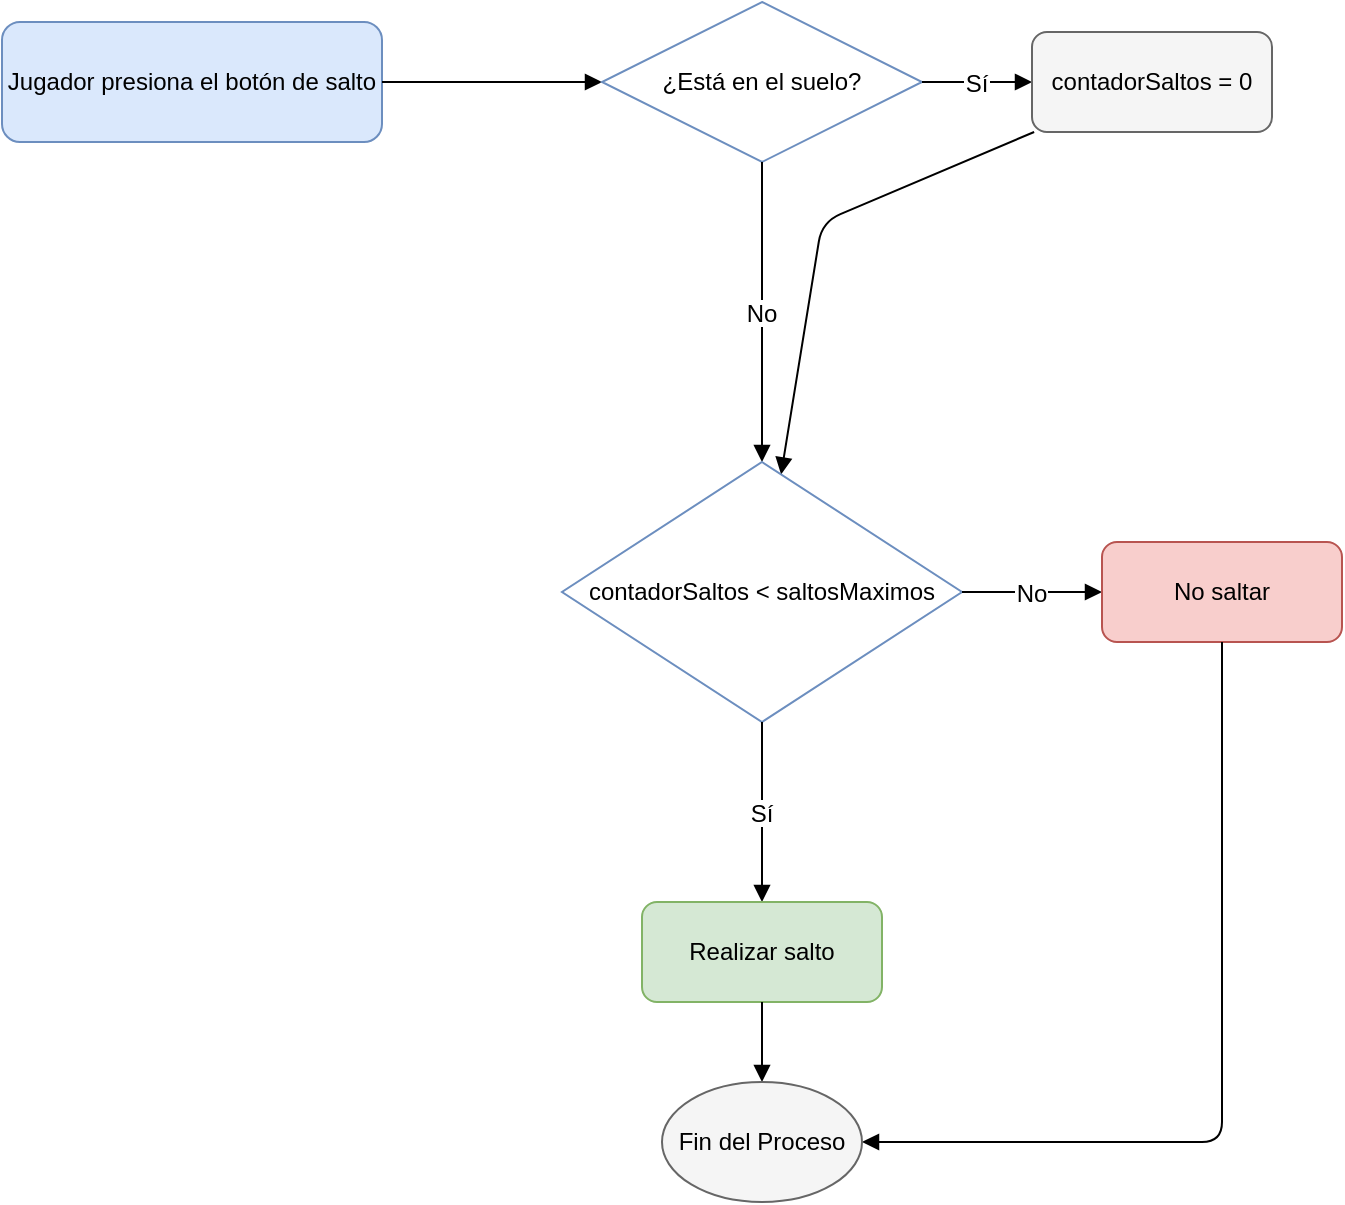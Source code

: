 <mxfile version="26.0.16">
  <diagram id="diagramId" name="FlujoSaltosMultiples">
    <mxGraphModel dx="1434" dy="767" grid="1" gridSize="10" guides="1" tooltips="1" connect="1" arrows="1" fold="1" page="1" pageScale="1" pageWidth="827" pageHeight="1169" math="0" shadow="0">
      <root>
        <mxCell id="0" />
        <mxCell id="1" parent="0" />
        <mxCell id="2" value="Jugador presiona el botón de salto" style="rounded=1;whiteSpace=wrap;html=1;align=center;verticalAlign=middle;fillColor=#dae8fc;strokeColor=#6c8ebf;" parent="1" vertex="1">
          <mxGeometry x="90" y="60" width="190" height="60" as="geometry" />
        </mxCell>
        <mxCell id="edge2-3" style="endArrow=block;endFill=1;" parent="1" source="2" target="3" edge="1">
          <mxGeometry relative="1" as="geometry" />
        </mxCell>
        <mxCell id="3" value="¿Está en el suelo?" style="rhombus;whiteSpace=wrap;html=1;align=center;verticalAlign=middle;strokeColor=#6c8ebf;fillColor=#ffffff;" parent="1" vertex="1">
          <mxGeometry x="390" y="50" width="160" height="80" as="geometry" />
        </mxCell>
        <mxCell id="edge3-5" value="Sí" style="edgeStyle=elbowEdgeStyle;endArrow=block;endFill=1;fontSize=12;align=center;verticalAlign=middle;labelBackgroundColor=#ffffff;" parent="1" source="3" target="5" edge="1">
          <mxGeometry relative="1" as="geometry">
            <mxPoint x="210" as="sourcePoint" />
          </mxGeometry>
        </mxCell>
        <mxCell id="edge3-4" value="No" style="endArrow=block;endFill=1;fontSize=12;align=center;verticalAlign=middle;labelBackgroundColor=#ffffff;" parent="1" source="3" target="4" edge="1">
          <mxGeometry relative="1" as="geometry" />
        </mxCell>
        <mxCell id="5" value="contadorSaltos = 0" style="rounded=1;whiteSpace=wrap;html=1;align=center;verticalAlign=middle;fillColor=#f5f5f5;strokeColor=#666666;" parent="1" vertex="1">
          <mxGeometry x="605" y="65" width="120" height="50" as="geometry" />
        </mxCell>
        <mxCell id="edge5-4" style="endArrow=block;endFill=1;" parent="1" source="5" target="4" edge="1">
          <mxGeometry relative="1" as="geometry">
            <Array as="points">
              <mxPoint x="500" y="160" />
            </Array>
          </mxGeometry>
        </mxCell>
        <mxCell id="4" value="contadorSaltos &amp;lt; saltosMaximos" style="rhombus;whiteSpace=wrap;html=1;align=center;verticalAlign=middle;strokeColor=#6c8ebf;fillColor=#ffffff;" parent="1" vertex="1">
          <mxGeometry x="370" y="280" width="200" height="130" as="geometry" />
        </mxCell>
        <mxCell id="edge4-6" value="Sí" style="endArrow=block;endFill=1;fontSize=12;align=center;verticalAlign=middle;labelBackgroundColor=#ffffff;" parent="1" source="4" target="6" edge="1">
          <mxGeometry relative="1" as="geometry" />
        </mxCell>
        <mxCell id="edge4-7" value="No" style="endArrow=block;endFill=1;fontSize=12;align=center;verticalAlign=middle;labelBackgroundColor=#ffffff;" parent="1" source="4" target="7" edge="1">
          <mxGeometry relative="1" as="geometry" />
        </mxCell>
        <mxCell id="6" value="Realizar salto" style="rounded=1;whiteSpace=wrap;html=1;align=center;verticalAlign=middle;fillColor=#d5e8d4;strokeColor=#82b366;" parent="1" vertex="1">
          <mxGeometry x="410" y="500" width="120" height="50" as="geometry" />
        </mxCell>
        <mxCell id="7" value="No saltar" style="rounded=1;whiteSpace=wrap;html=1;align=center;verticalAlign=middle;fillColor=#f8cecc;strokeColor=#b85450;" parent="1" vertex="1">
          <mxGeometry x="640" y="320" width="120" height="50" as="geometry" />
        </mxCell>
        <mxCell id="edge6-8" style="endArrow=block;endFill=1;" parent="1" source="6" target="8" edge="1">
          <mxGeometry relative="1" as="geometry" />
        </mxCell>
        <mxCell id="edge7-8" style="endArrow=block;endFill=1;" parent="1" source="7" target="8" edge="1">
          <mxGeometry relative="1" as="geometry">
            <Array as="points">
              <mxPoint x="700" y="620" />
            </Array>
          </mxGeometry>
        </mxCell>
        <mxCell id="8" value="Fin del Proceso" style="ellipse;whiteSpace=wrap;html=1;align=center;verticalAlign=middle;fillColor=#f5f5f5;strokeColor=#666666;" parent="1" vertex="1">
          <mxGeometry x="420" y="590" width="100" height="60" as="geometry" />
        </mxCell>
      </root>
    </mxGraphModel>
  </diagram>
</mxfile>
